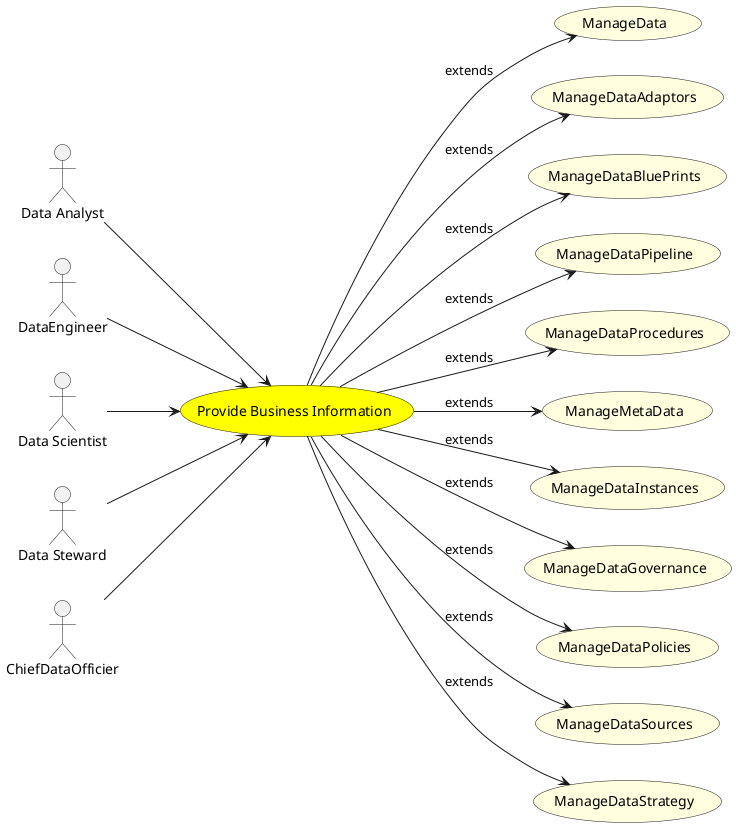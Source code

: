 @startuml


left to right direction

usecase "Provide Business Information" as ProvideBusinessInformation #yellow

Actor "Data Analyst" as DataAnalyst

DataAnalyst --> ProvideBusinessInformation

Actor "DataEngineer" as DataEngineer

DataEngineer --> ProvideBusinessInformation

Actor "Data Scientist" as DataScientist

DataScientist --> ProvideBusinessInformation

Actor "Data Steward" as DataSteward

DataSteward --> ProvideBusinessInformation

Actor "ChiefDataOfficier" as ChiefDataOfficier

ChiefDataOfficier --> ProvideBusinessInformation







usecase "ManageData" as ManageData #lightyellow

ProvideBusinessInformation --> ManageData : extends

usecase "ManageDataAdaptors" as ManageDataAdaptors #lightyellow

ProvideBusinessInformation --> ManageDataAdaptors : extends

usecase "ManageDataBluePrints" as ManageDataBluePrints #lightyellow

ProvideBusinessInformation --> ManageDataBluePrints : extends

usecase "ManageDataPipeline" as ManageDataPipeline #lightyellow

ProvideBusinessInformation --> ManageDataPipeline : extends

usecase "ManageDataProcedures" as ManageDataProcedures #lightyellow

ProvideBusinessInformation --> ManageDataProcedures : extends

usecase "ManageMetaData" as ManageMetaData #lightyellow

ProvideBusinessInformation --> ManageMetaData : extends

usecase "ManageDataInstances" as ManageDataInstances #lightyellow

ProvideBusinessInformation --> ManageDataInstances : extends

usecase "ManageDataGovernance" as ManageDataGovernance #lightyellow

ProvideBusinessInformation --> ManageDataGovernance : extends

usecase "ManageDataPolicies" as ManageDataPolicies #lightyellow

ProvideBusinessInformation --> ManageDataPolicies : extends

usecase "ManageDataSources" as ManageDataSources #lightyellow

ProvideBusinessInformation --> ManageDataSources : extends

usecase "ManageDataStrategy" as ManageDataStrategy #lightyellow

ProvideBusinessInformation --> ManageDataStrategy : extends





@enduml
